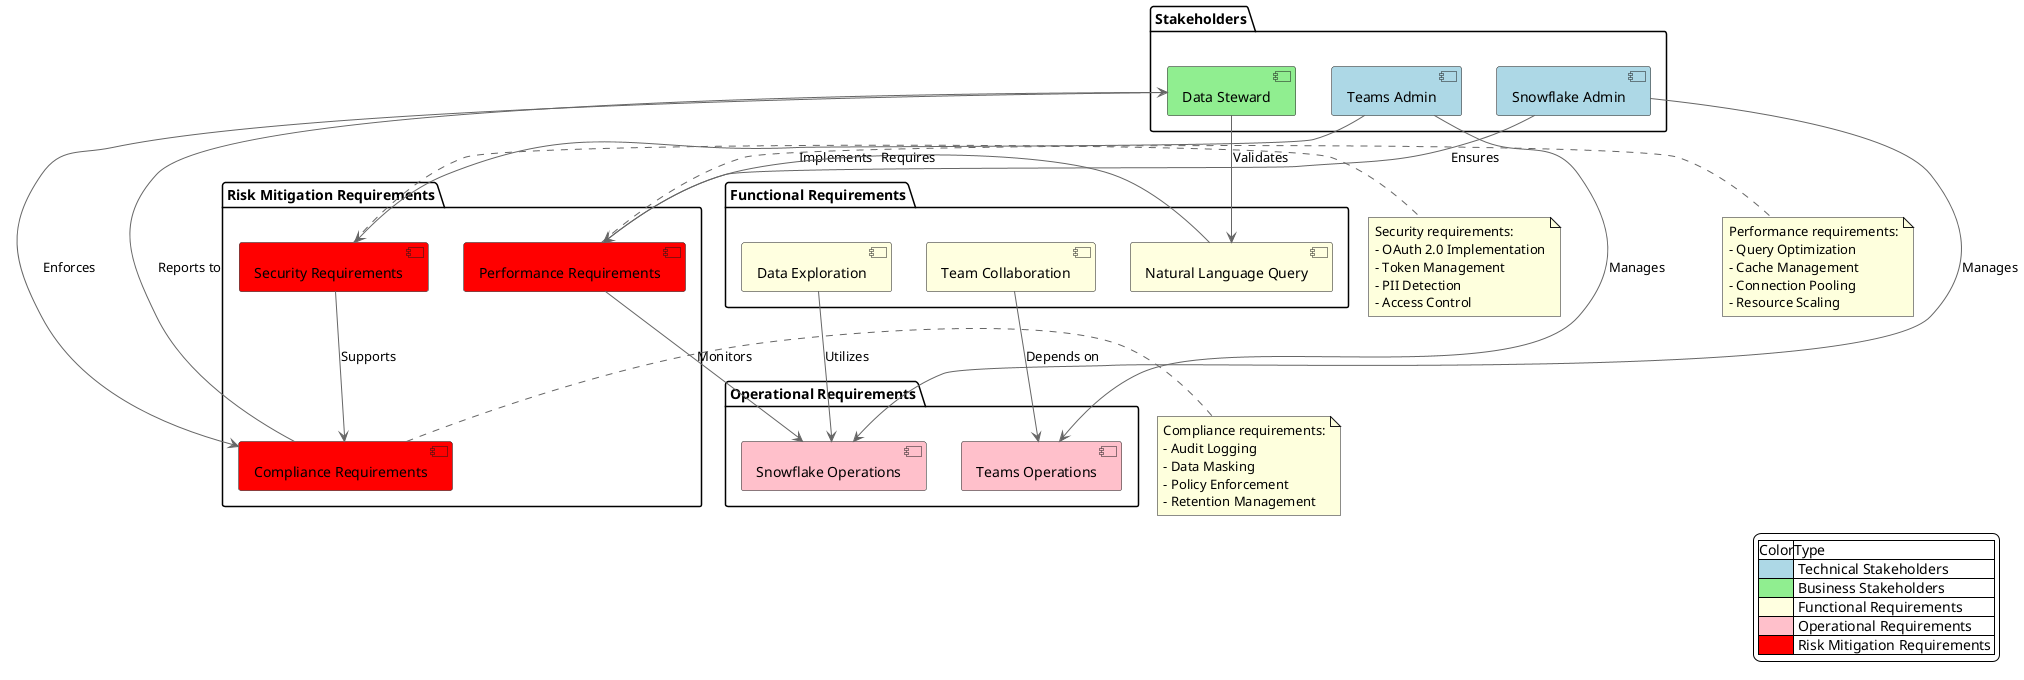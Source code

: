 @startuml

skinparam {
    BackgroundColor transparent
    ArrowColor #666666
    NodeFontName "Helvetica"
    NodeFontSize 12
    NodeFontColor #333333
}

' Stakeholders
package "Stakeholders" {
    [Snowflake Admin] as snowadmin #lightblue
    [Teams Admin] as teamsadmin #lightblue
    [Data Steward] as datasteward #lightgreen
}

' Functional Requirements
package "Functional Requirements" {
    [Natural Language Query] as nlq #lightyellow
    [Data Exploration] as dataexpl #lightyellow
    [Team Collaboration] as teamcollab #lightyellow
}

' Operational Requirements
package "Operational Requirements" {
    [Snowflake Operations] as snowops #pink
    [Teams Operations] as teamsops #pink
}

' Risk Mitigation Requirements
package "Risk Mitigation Requirements" {
    [Security Requirements] as security #red
    [Performance Requirements] as performance #red
    [Compliance Requirements] as compliance #red
}

' Relationships
snowadmin --> snowops : Manages
snowadmin --> performance : Ensures
teamsadmin --> teamsops : Manages
teamsadmin --> security : Implements
datasteward --> compliance : Enforces
datasteward --> nlq : Validates

nlq --> performance : Requires
dataexpl --> snowops : Utilizes
teamcollab --> teamsops : Depends on

security --> compliance : Supports
performance --> snowops : Monitors
compliance --> datasteward : Reports to

note right of security
  Security requirements:
  - OAuth 2.0 Implementation
  - Token Management
  - PII Detection
  - Access Control
end note

note right of performance
  Performance requirements:
  - Query Optimization
  - Cache Management
  - Connection Pooling
  - Resource Scaling
end note

note right of compliance
  Compliance requirements:
  - Audit Logging
  - Data Masking
  - Policy Enforcement
  - Retention Management
end note

legend right
    |Color|Type|
    |<#lightblue>| Technical Stakeholders |
    |<#lightgreen>| Business Stakeholders |
    |<#lightyellow>| Functional Requirements |
    |<#pink>| Operational Requirements |
    |<#red>| Risk Mitigation Requirements |
endlegend

@enduml 